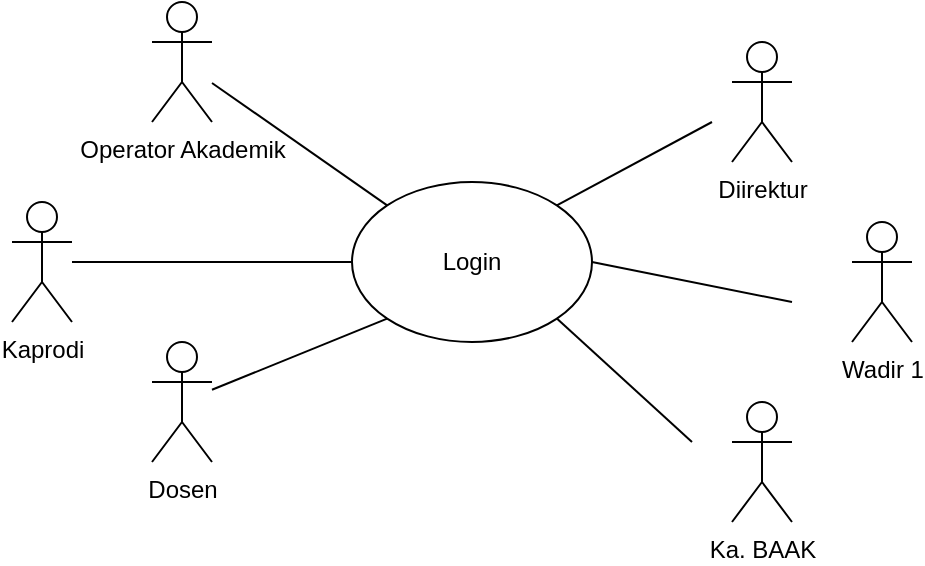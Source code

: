 <mxfile version="16.5.1" type="device"><diagram id="W_vaLlip0sftDNZRTGJO" name="Page-1"><mxGraphModel dx="868" dy="563" grid="1" gridSize="10" guides="1" tooltips="1" connect="1" arrows="1" fold="1" page="1" pageScale="1" pageWidth="827" pageHeight="1169" math="0" shadow="0"><root><mxCell id="0"/><mxCell id="1" parent="0"/><mxCell id="EKe_Adcabyu7dIOYN2eU-1" value="Login" style="ellipse;whiteSpace=wrap;html=1;" vertex="1" parent="1"><mxGeometry x="340" y="150" width="120" height="80" as="geometry"/></mxCell><mxCell id="EKe_Adcabyu7dIOYN2eU-2" value="Kaprodi" style="shape=umlActor;verticalLabelPosition=bottom;verticalAlign=top;html=1;outlineConnect=0;" vertex="1" parent="1"><mxGeometry x="170" y="160" width="30" height="60" as="geometry"/></mxCell><mxCell id="EKe_Adcabyu7dIOYN2eU-3" value="Operator Akademik" style="shape=umlActor;verticalLabelPosition=bottom;verticalAlign=top;html=1;outlineConnect=0;" vertex="1" parent="1"><mxGeometry x="240" y="60" width="30" height="60" as="geometry"/></mxCell><mxCell id="EKe_Adcabyu7dIOYN2eU-4" value="Dosen" style="shape=umlActor;verticalLabelPosition=bottom;verticalAlign=top;html=1;outlineConnect=0;" vertex="1" parent="1"><mxGeometry x="240" y="230" width="30" height="60" as="geometry"/></mxCell><mxCell id="EKe_Adcabyu7dIOYN2eU-6" value="Diirektur" style="shape=umlActor;verticalLabelPosition=bottom;verticalAlign=top;html=1;outlineConnect=0;" vertex="1" parent="1"><mxGeometry x="530" y="80" width="30" height="60" as="geometry"/></mxCell><mxCell id="EKe_Adcabyu7dIOYN2eU-7" value="Wadir 1" style="shape=umlActor;verticalLabelPosition=bottom;verticalAlign=top;html=1;outlineConnect=0;" vertex="1" parent="1"><mxGeometry x="590" y="170" width="30" height="60" as="geometry"/></mxCell><mxCell id="EKe_Adcabyu7dIOYN2eU-8" value="Ka. BAAK" style="shape=umlActor;verticalLabelPosition=bottom;verticalAlign=top;html=1;outlineConnect=0;" vertex="1" parent="1"><mxGeometry x="530" y="260" width="30" height="60" as="geometry"/></mxCell><mxCell id="EKe_Adcabyu7dIOYN2eU-10" value="" style="endArrow=none;html=1;rounded=0;entryX=0;entryY=1;entryDx=0;entryDy=0;" edge="1" parent="1" source="EKe_Adcabyu7dIOYN2eU-4" target="EKe_Adcabyu7dIOYN2eU-1"><mxGeometry width="50" height="50" relative="1" as="geometry"><mxPoint x="310" y="410" as="sourcePoint"/><mxPoint x="360" y="360" as="targetPoint"/></mxGeometry></mxCell><mxCell id="EKe_Adcabyu7dIOYN2eU-11" value="" style="endArrow=none;html=1;rounded=0;entryX=0;entryY=0.5;entryDx=0;entryDy=0;" edge="1" parent="1" source="EKe_Adcabyu7dIOYN2eU-2" target="EKe_Adcabyu7dIOYN2eU-1"><mxGeometry width="50" height="50" relative="1" as="geometry"><mxPoint x="280" y="263.9" as="sourcePoint"/><mxPoint x="367.574" y="228.284" as="targetPoint"/></mxGeometry></mxCell><mxCell id="EKe_Adcabyu7dIOYN2eU-12" value="" style="endArrow=none;html=1;rounded=0;entryX=0;entryY=0;entryDx=0;entryDy=0;" edge="1" parent="1" source="EKe_Adcabyu7dIOYN2eU-3" target="EKe_Adcabyu7dIOYN2eU-1"><mxGeometry width="50" height="50" relative="1" as="geometry"><mxPoint x="400" y="130" as="sourcePoint"/><mxPoint x="450" y="80" as="targetPoint"/></mxGeometry></mxCell><mxCell id="EKe_Adcabyu7dIOYN2eU-13" value="" style="endArrow=none;html=1;rounded=0;exitX=1;exitY=0;exitDx=0;exitDy=0;" edge="1" parent="1" source="EKe_Adcabyu7dIOYN2eU-1"><mxGeometry width="50" height="50" relative="1" as="geometry"><mxPoint x="280" y="110.487" as="sourcePoint"/><mxPoint x="520" y="120" as="targetPoint"/></mxGeometry></mxCell><mxCell id="EKe_Adcabyu7dIOYN2eU-14" value="" style="endArrow=none;html=1;rounded=0;exitX=1;exitY=0.5;exitDx=0;exitDy=0;" edge="1" parent="1" source="EKe_Adcabyu7dIOYN2eU-1"><mxGeometry width="50" height="50" relative="1" as="geometry"><mxPoint x="452.426" y="171.716" as="sourcePoint"/><mxPoint x="560" y="210" as="targetPoint"/></mxGeometry></mxCell><mxCell id="EKe_Adcabyu7dIOYN2eU-15" value="" style="endArrow=none;html=1;rounded=0;exitX=1;exitY=1;exitDx=0;exitDy=0;" edge="1" parent="1" source="EKe_Adcabyu7dIOYN2eU-1"><mxGeometry width="50" height="50" relative="1" as="geometry"><mxPoint x="470" y="200" as="sourcePoint"/><mxPoint x="510" y="280" as="targetPoint"/></mxGeometry></mxCell></root></mxGraphModel></diagram></mxfile>